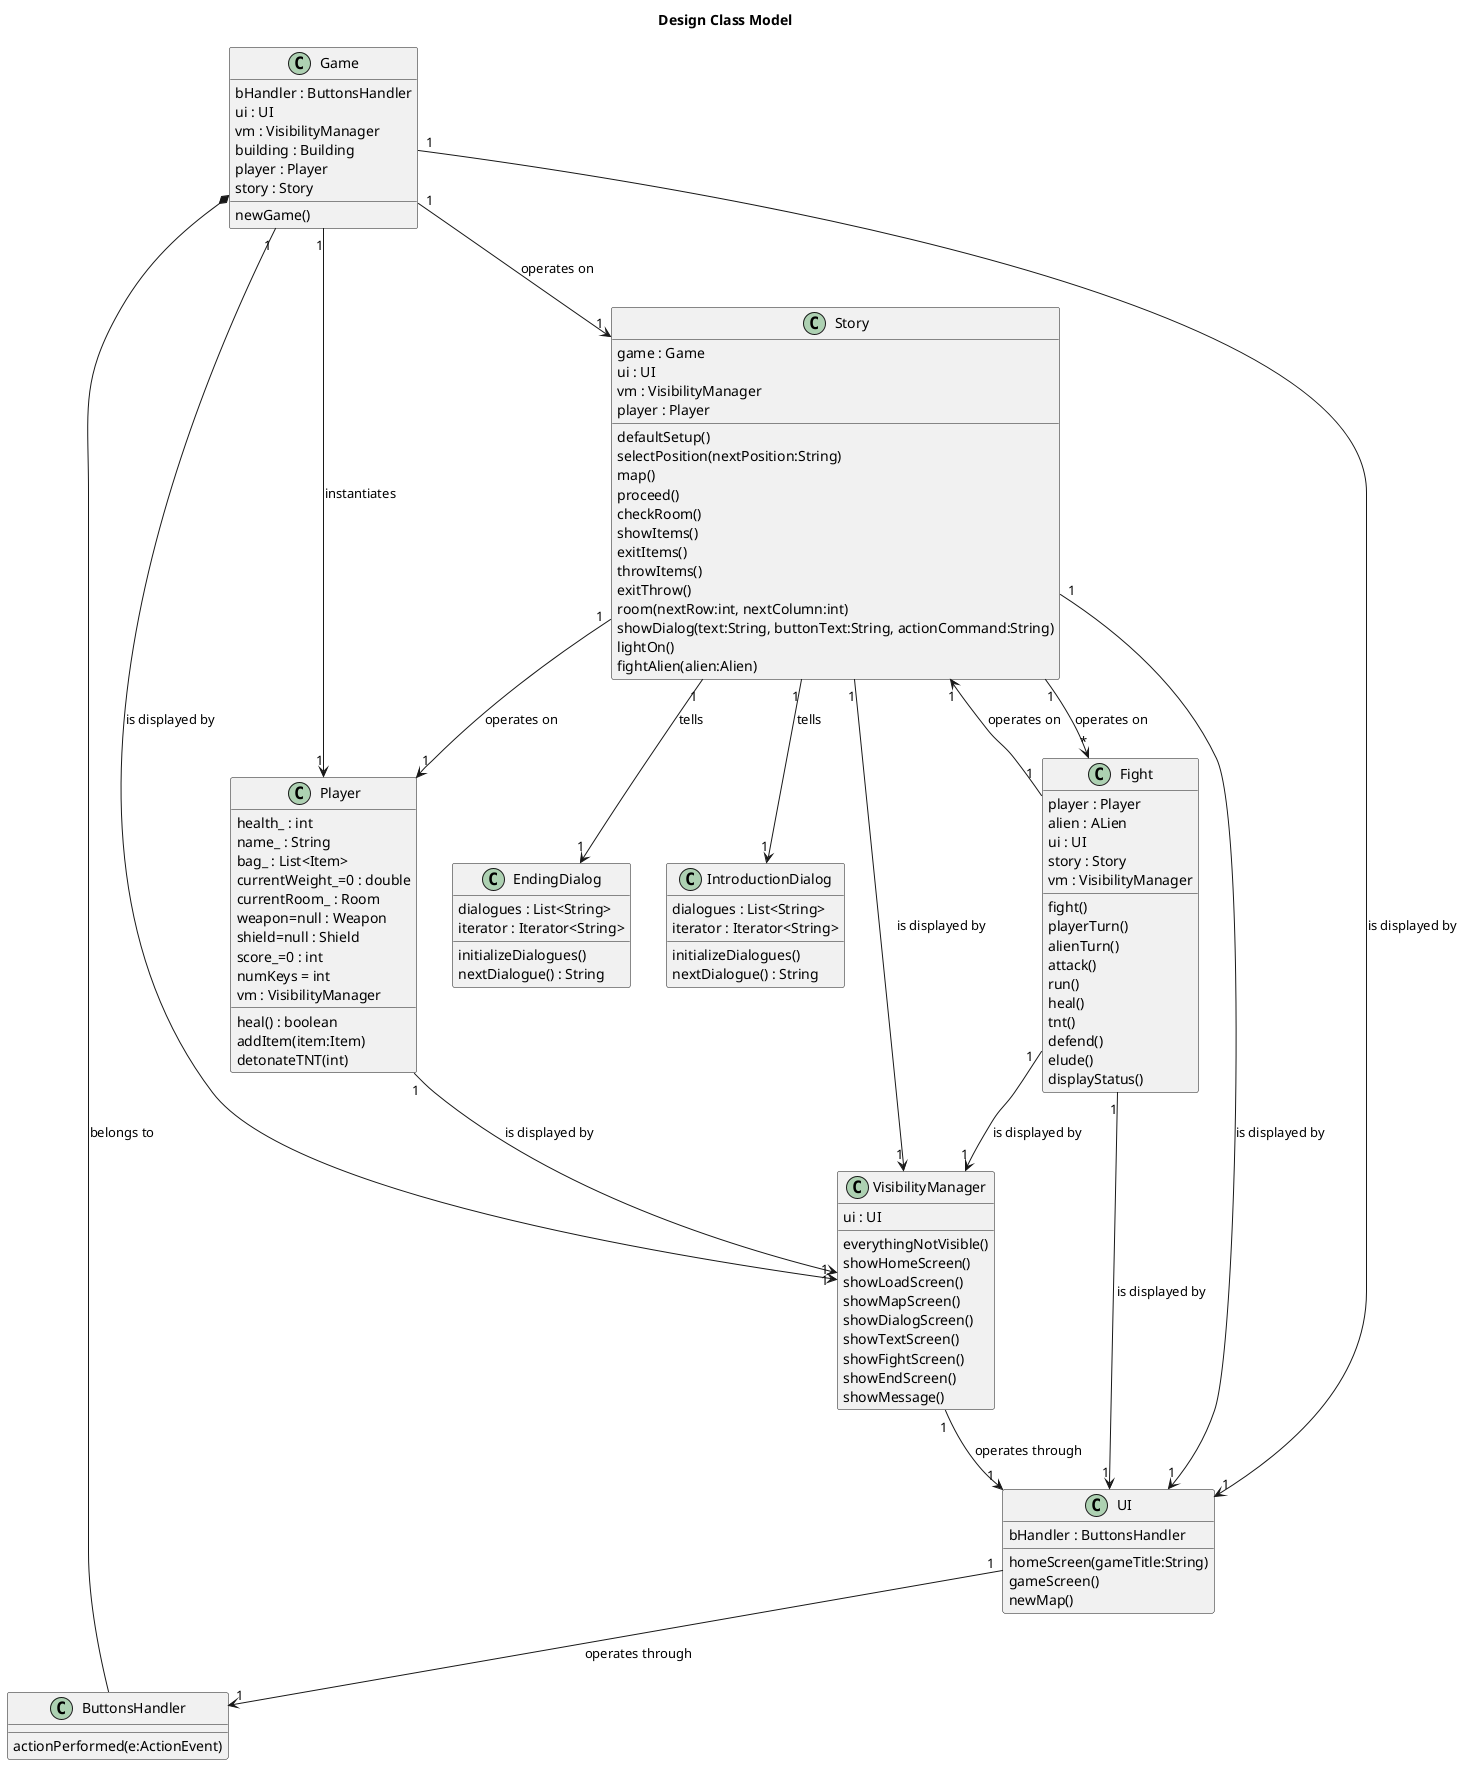 @startuml
'https://plantuml.com/class-diagram


title Design Class Model

class Game {
    bHandler : ButtonsHandler
    ui : UI
    vm : VisibilityManager
    building : Building
    player : Player
    story : Story
    newGame()
}

class ButtonsHandler {
    actionPerformed(e:ActionEvent)
}

class Story {
    game : Game
    ui : UI
    vm : VisibilityManager
    player : Player
    defaultSetup()
    selectPosition(nextPosition:String)
    map()
    proceed()
    checkRoom()
    showItems()
    exitItems()
    throwItems()
    exitThrow()
    room(nextRow:int, nextColumn:int)
    showDialog(text:String, buttonText:String, actionCommand:String)
    lightOn()
    fightAlien(alien:Alien)
}

class EndingDialog {
    dialogues : List<String>
    iterator : Iterator<String>
    initializeDialogues()
    nextDialogue() : String
}

class IntroductionDialog {
    dialogues : List<String>
    iterator : Iterator<String>
    initializeDialogues()
    nextDialogue() : String
}

class UI {
    bHandler : ButtonsHandler
    homeScreen(gameTitle:String)
    gameScreen()
    newMap()
}

class VisibilityManager {
    ui : UI
    everythingNotVisible()
    showHomeScreen()
    showLoadScreen()
    showMapScreen()
    showDialogScreen()
    showTextScreen()
    showFightScreen()
    showEndScreen()
    showMessage()
}

class Fight {
    player : Player
    alien : ALien
    ui : UI
    story : Story
    vm : VisibilityManager
    fight()
    playerTurn()
    alienTurn()
    attack()
    run()
    heal()
    tnt()
    defend()
    elude()
    displayStatus()
}

class Player {
    health_ : int
    name_ : String
    bag_ : List<Item>
    currentWeight_=0 : double
    currentRoom_ : Room
    weapon=null : Weapon
    shield=null : Shield
    score_=0 : int
    numKeys = int
    vm : VisibilityManager
    heal() : boolean
    addItem(item:Item)
    detonateTNT(int)
}

Fight"1" --> "1"UI : is displayed by
Fight"1" --> "1"Story : operates on
Fight"1" --> "1"VisibilityManager : is displayed by

Player"1" --> "1"VisibilityManager : is displayed by

Game *-- ButtonsHandler : belongs to
Game"1" --> "1"UI : is displayed by
Game"1" --> "1"VisibilityManager : is displayed by
Game"1" --> "1"Player : instantiates
Game"1" --> "1"Story : operates on

VisibilityManager"1" --> "1"UI : operates through
UI"1" --> "1"ButtonsHandler : operates through

Story"1" --> "1"IntroductionDialog : tells
Story"1" --> "1"EndingDialog : tells
Story"1" --> "1"VisibilityManager : is displayed by
Story"1" --> "1"UI : is displayed by
Story"1" --> "1"Player : operates on
Story"1" --> "*"Fight : operates on

@enduml